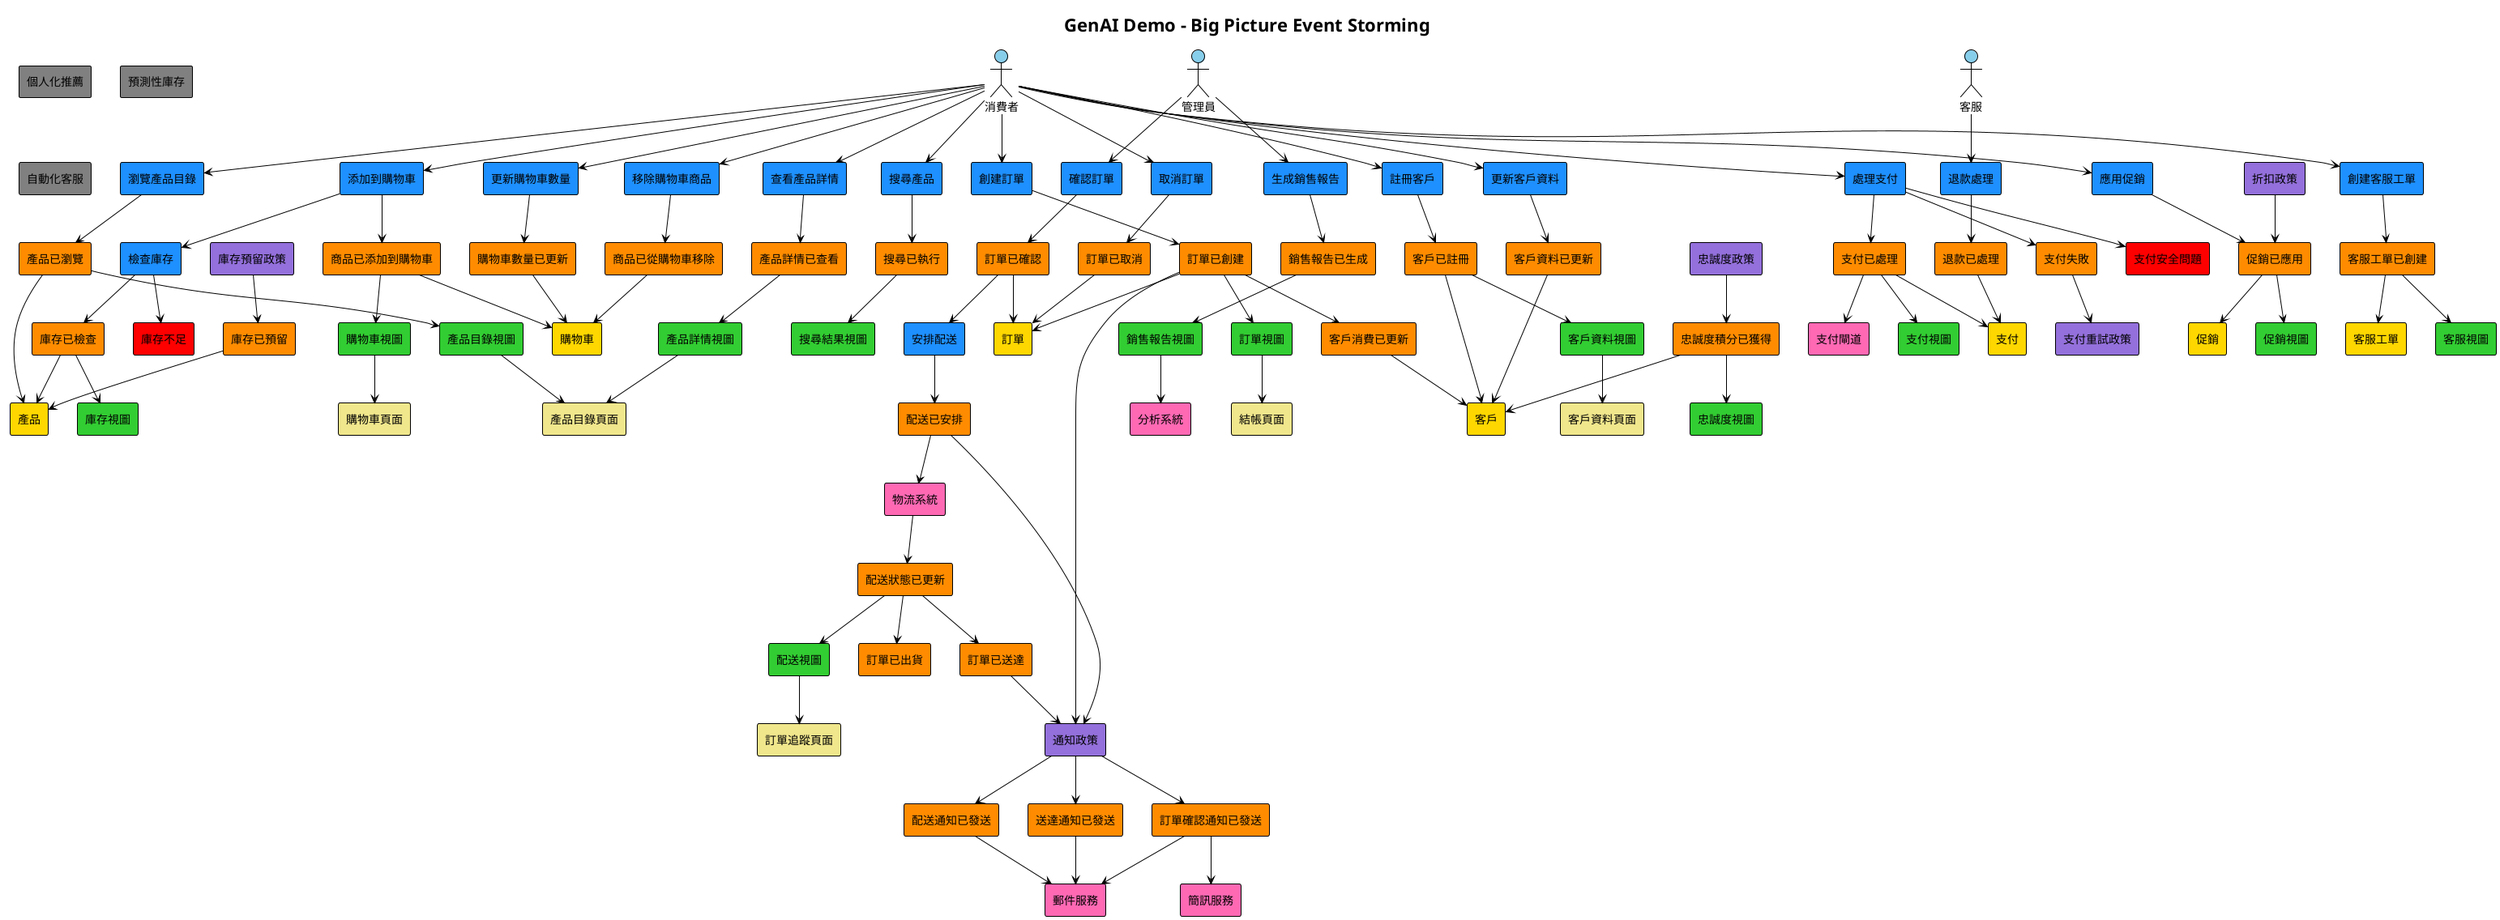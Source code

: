 @startuml Big Picture Event Storming
!theme plain
title GenAI Demo - Big Picture Event Storming

' Event Storming 標準顏色定義
!define DOMAIN_EVENT_COLOR #FF8C00
!define COMMAND_COLOR #1E90FF
!define AGGREGATE_COLOR #FFD700
!define EXTERNAL_SYSTEM_COLOR #FF69B4
!define READ_MODEL_COLOR #32CD32
!define POLICY_COLOR #9370DB
!define HOTSPOT_COLOR #FF0000
!define OPPORTUNITY_COLOR #808080
!define ACTOR_COLOR #87CEEB
!define UI_MOCKUP_COLOR #F0E68C

' 參與者
actor "消費者" as Consumer ACTOR_COLOR
actor "管理員" as Admin ACTOR_COLOR
actor "客服" as Support ACTOR_COLOR

' 外部系統
rectangle "支付閘道" as PaymentGateway EXTERNAL_SYSTEM_COLOR
rectangle "物流系統" as LogisticsSystem EXTERNAL_SYSTEM_COLOR
rectangle "郵件服務" as EmailService EXTERNAL_SYSTEM_COLOR
rectangle "簡訊服務" as SMSService EXTERNAL_SYSTEM_COLOR
rectangle "分析系統" as AnalyticsSystem EXTERNAL_SYSTEM_COLOR

' 產品瀏覽和選擇流程
rectangle "瀏覽產品目錄" as BrowseCatalog COMMAND_COLOR
rectangle "產品已瀏覽" as ProductViewed DOMAIN_EVENT_COLOR
rectangle "產品" as Product AGGREGATE_COLOR
rectangle "產品目錄視圖" as ProductCatalogView READ_MODEL_COLOR

rectangle "搜尋產品" as SearchProduct COMMAND_COLOR
rectangle "搜尋已執行" as SearchExecuted DOMAIN_EVENT_COLOR
rectangle "搜尋結果視圖" as SearchResultView READ_MODEL_COLOR

rectangle "查看產品詳情" as ViewProductDetails COMMAND_COLOR
rectangle "產品詳情已查看" as ProductDetailsViewed DOMAIN_EVENT_COLOR
rectangle "產品詳情視圖" as ProductDetailsView READ_MODEL_COLOR

' 購物車管理流程
rectangle "添加到購物車" as AddToCart COMMAND_COLOR
rectangle "商品已添加到購物車" as ItemAddedToCart DOMAIN_EVENT_COLOR
rectangle "購物車" as ShoppingCart AGGREGATE_COLOR
rectangle "購物車視圖" as CartView READ_MODEL_COLOR

rectangle "更新購物車數量" as UpdateCartQuantity COMMAND_COLOR
rectangle "購物車數量已更新" as CartQuantityUpdated DOMAIN_EVENT_COLOR

rectangle "移除購物車商品" as RemoveFromCart COMMAND_COLOR
rectangle "商品已從購物車移除" as ItemRemovedFromCart DOMAIN_EVENT_COLOR

' 庫存管理流程
rectangle "檢查庫存" as CheckInventory COMMAND_COLOR
rectangle "庫存已檢查" as InventoryChecked DOMAIN_EVENT_COLOR
rectangle "庫存不足" as InsufficientInventory HOTSPOT_COLOR
rectangle "庫存預留政策" as InventoryReservationPolicy POLICY_COLOR
rectangle "庫存已預留" as InventoryReserved DOMAIN_EVENT_COLOR
rectangle "庫存視圖" as InventoryView READ_MODEL_COLOR

' 訂單處理流程
rectangle "創建訂單" as CreateOrder COMMAND_COLOR
rectangle "訂單已創建" as OrderCreated DOMAIN_EVENT_COLOR
rectangle "訂單" as Order AGGREGATE_COLOR
rectangle "訂單視圖" as OrderView READ_MODEL_COLOR

rectangle "確認訂單" as ConfirmOrder COMMAND_COLOR
rectangle "訂單已確認" as OrderConfirmed DOMAIN_EVENT_COLOR

rectangle "取消訂單" as CancelOrder COMMAND_COLOR
rectangle "訂單已取消" as OrderCancelled DOMAIN_EVENT_COLOR

' 客戶管理流程
rectangle "註冊客戶" as RegisterCustomer COMMAND_COLOR
rectangle "客戶已註冊" as CustomerRegistered DOMAIN_EVENT_COLOR
rectangle "客戶" as Customer AGGREGATE_COLOR
rectangle "客戶資料視圖" as CustomerProfileView READ_MODEL_COLOR

rectangle "更新客戶資料" as UpdateCustomerProfile COMMAND_COLOR
rectangle "客戶資料已更新" as CustomerProfileUpdated DOMAIN_EVENT_COLOR

rectangle "客戶消費已更新" as CustomerSpendingUpdated DOMAIN_EVENT_COLOR
rectangle "忠誠度政策" as LoyaltyPolicy POLICY_COLOR
rectangle "忠誠度積分已獲得" as LoyaltyPointsEarned DOMAIN_EVENT_COLOR
rectangle "忠誠度視圖" as LoyaltyView READ_MODEL_COLOR

' 支付處理流程
rectangle "處理支付" as ProcessPayment COMMAND_COLOR
rectangle "支付已處理" as PaymentProcessed DOMAIN_EVENT_COLOR
rectangle "支付" as Payment AGGREGATE_COLOR
rectangle "支付視圖" as PaymentView READ_MODEL_COLOR

rectangle "支付失敗" as PaymentFailed DOMAIN_EVENT_COLOR
rectangle "支付重試政策" as PaymentRetryPolicy POLICY_COLOR
rectangle "支付安全問題" as PaymentSecurityIssue HOTSPOT_COLOR

rectangle "退款處理" as ProcessRefund COMMAND_COLOR
rectangle "退款已處理" as RefundProcessed DOMAIN_EVENT_COLOR

' 物流和配送流程
rectangle "安排配送" as ArrangeShipping COMMAND_COLOR
rectangle "配送已安排" as ShippingArranged DOMAIN_EVENT_COLOR
rectangle "配送狀態已更新" as ShippingStatusUpdated DOMAIN_EVENT_COLOR
rectangle "配送視圖" as ShippingView READ_MODEL_COLOR

rectangle "訂單已出貨" as OrderShipped DOMAIN_EVENT_COLOR
rectangle "訂單已送達" as OrderDelivered DOMAIN_EVENT_COLOR

' 通知流程
rectangle "通知政策" as NotificationPolicy POLICY_COLOR
rectangle "訂單確認通知已發送" as OrderConfirmationSent DOMAIN_EVENT_COLOR
rectangle "配送通知已發送" as ShippingNotificationSent DOMAIN_EVENT_COLOR
rectangle "送達通知已發送" as DeliveryNotificationSent DOMAIN_EVENT_COLOR

' 促銷和折扣流程
rectangle "應用促銷" as ApplyPromotion COMMAND_COLOR
rectangle "促銷已應用" as PromotionApplied DOMAIN_EVENT_COLOR
rectangle "促銷" as Promotion AGGREGATE_COLOR
rectangle "折扣政策" as DiscountPolicy POLICY_COLOR
rectangle "促銷視圖" as PromotionView READ_MODEL_COLOR

' 客服和支援流程
rectangle "創建客服工單" as CreateSupportTicket COMMAND_COLOR
rectangle "客服工單已創建" as SupportTicketCreated DOMAIN_EVENT_COLOR
rectangle "客服工單" as SupportTicket AGGREGATE_COLOR
rectangle "客服視圖" as SupportView READ_MODEL_COLOR

' 分析和報告流程
rectangle "生成銷售報告" as GenerateSalesReport COMMAND_COLOR
rectangle "銷售報告已生成" as SalesReportGenerated DOMAIN_EVENT_COLOR
rectangle "銷售報告視圖" as SalesReportView READ_MODEL_COLOR

' 機會點
rectangle "個人化推薦" as PersonalizationOpportunity OPPORTUNITY_COLOR
rectangle "預測性庫存" as PredictiveInventoryOpportunity OPPORTUNITY_COLOR
rectangle "自動化客服" as AutomatedSupportOpportunity OPPORTUNITY_COLOR

' UI 模型
rectangle "產品目錄頁面" as ProductCatalogUI UI_MOCKUP_COLOR
rectangle "購物車頁面" as ShoppingCartUI UI_MOCKUP_COLOR
rectangle "結帳頁面" as CheckoutUI UI_MOCKUP_COLOR
rectangle "訂單追蹤頁面" as OrderTrackingUI UI_MOCKUP_COLOR
rectangle "客戶資料頁面" as CustomerProfileUI UI_MOCKUP_COLOR

' 流程連接 - 產品瀏覽
Consumer --> BrowseCatalog
BrowseCatalog --> ProductViewed
ProductViewed --> Product
ProductViewed --> ProductCatalogView
ProductCatalogView --> ProductCatalogUI

Consumer --> SearchProduct
SearchProduct --> SearchExecuted
SearchExecuted --> SearchResultView

Consumer --> ViewProductDetails
ViewProductDetails --> ProductDetailsViewed
ProductDetailsViewed --> ProductDetailsView
ProductDetailsView --> ProductCatalogUI

' 流程連接 - 購物車
Consumer --> AddToCart
AddToCart --> ItemAddedToCart
ItemAddedToCart --> ShoppingCart
ItemAddedToCart --> CartView
CartView --> ShoppingCartUI

Consumer --> UpdateCartQuantity
UpdateCartQuantity --> CartQuantityUpdated
CartQuantityUpdated --> ShoppingCart

Consumer --> RemoveFromCart
RemoveFromCart --> ItemRemovedFromCart
ItemRemovedFromCart --> ShoppingCart

' 流程連接 - 庫存
AddToCart --> CheckInventory
CheckInventory --> InventoryChecked
InventoryChecked --> Product
InventoryChecked --> InventoryView
InventoryReservationPolicy --> InventoryReserved
InventoryReserved --> Product

' 流程連接 - 訂單
Consumer --> CreateOrder
CreateOrder --> OrderCreated
OrderCreated --> Order
OrderCreated --> OrderView
OrderView --> CheckoutUI

Admin --> ConfirmOrder
ConfirmOrder --> OrderConfirmed
OrderConfirmed --> Order

Consumer --> CancelOrder
CancelOrder --> OrderCancelled
OrderCancelled --> Order

' 流程連接 - 客戶
Consumer --> RegisterCustomer
RegisterCustomer --> CustomerRegistered
CustomerRegistered --> Customer
CustomerRegistered --> CustomerProfileView
CustomerProfileView --> CustomerProfileUI

Consumer --> UpdateCustomerProfile
UpdateCustomerProfile --> CustomerProfileUpdated
CustomerProfileUpdated --> Customer

OrderCreated --> CustomerSpendingUpdated
CustomerSpendingUpdated --> Customer
LoyaltyPolicy --> LoyaltyPointsEarned
LoyaltyPointsEarned --> Customer
LoyaltyPointsEarned --> LoyaltyView

' 流程連接 - 支付
Consumer --> ProcessPayment
ProcessPayment --> PaymentProcessed
ProcessPayment --> PaymentFailed
PaymentProcessed --> Payment
PaymentProcessed --> PaymentView
PaymentFailed --> PaymentRetryPolicy
PaymentProcessed --> PaymentGateway

Support --> ProcessRefund
ProcessRefund --> RefundProcessed
RefundProcessed --> Payment

' 流程連接 - 物流
OrderConfirmed --> ArrangeShipping
ArrangeShipping --> ShippingArranged
ShippingArranged --> LogisticsSystem
LogisticsSystem --> ShippingStatusUpdated
ShippingStatusUpdated --> ShippingView
ShippingView --> OrderTrackingUI

ShippingStatusUpdated --> OrderShipped
ShippingStatusUpdated --> OrderDelivered

' 流程連接 - 通知
OrderCreated --> NotificationPolicy
NotificationPolicy --> OrderConfirmationSent
OrderConfirmationSent --> EmailService
OrderConfirmationSent --> SMSService

ShippingArranged --> NotificationPolicy
NotificationPolicy --> ShippingNotificationSent
ShippingNotificationSent --> EmailService

OrderDelivered --> NotificationPolicy
NotificationPolicy --> DeliveryNotificationSent
DeliveryNotificationSent --> EmailService

' 流程連接 - 促銷
Consumer --> ApplyPromotion
ApplyPromotion --> PromotionApplied
PromotionApplied --> Promotion
PromotionApplied --> PromotionView
DiscountPolicy --> PromotionApplied

' 流程連接 - 客服
Consumer --> CreateSupportTicket
CreateSupportTicket --> SupportTicketCreated
SupportTicketCreated --> SupportTicket
SupportTicketCreated --> SupportView

' 流程連接 - 分析
Admin --> GenerateSalesReport
GenerateSalesReport --> SalesReportGenerated
SalesReportGenerated --> SalesReportView
SalesReportView --> AnalyticsSystem

' 熱點問題連接
CheckInventory --> InsufficientInventory
ProcessPayment --> PaymentSecurityIssue

@enduml